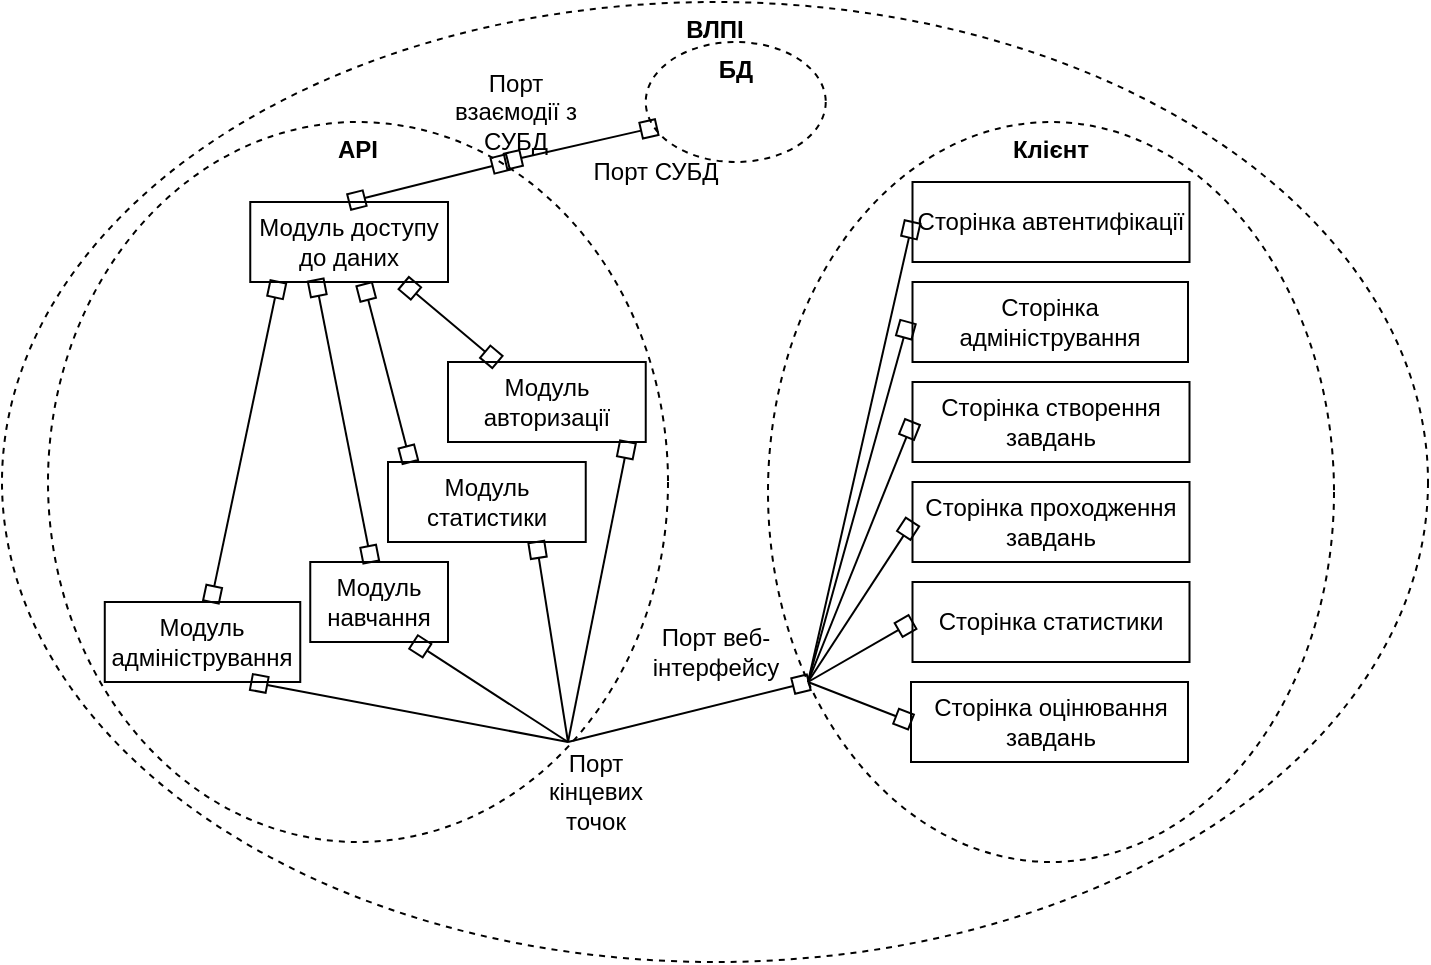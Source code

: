 <mxfile version="15.8.2" type="google"><diagram id="egHEyZzvAaxxdJF3JIZ3" name="Page-1"><mxGraphModel dx="1040" dy="583" grid="0" gridSize="10" guides="1" tooltips="1" connect="1" arrows="1" fold="1" page="1" pageScale="1" pageWidth="827" pageHeight="1169" math="0" shadow="0"><root><mxCell id="0"/><mxCell id="1" parent="0"/><mxCell id="P7YAlMYhCPXLE7pw1wiJ-1" value="&lt;b&gt;ВЛПІ&lt;/b&gt;" style="ellipse;whiteSpace=wrap;html=1;dashed=1;verticalAlign=top;" parent="1" vertex="1"><mxGeometry x="57" y="70" width="713" height="480" as="geometry"/></mxCell><mxCell id="P7YAlMYhCPXLE7pw1wiJ-2" value="&lt;b&gt;API&lt;/b&gt;" style="ellipse;whiteSpace=wrap;html=1;dashed=1;verticalAlign=top;" parent="1" vertex="1"><mxGeometry x="80" y="130" width="310" height="360" as="geometry"/></mxCell><mxCell id="P7YAlMYhCPXLE7pw1wiJ-3" value="&lt;b&gt;Клієнт&lt;br&gt;&lt;/b&gt;" style="ellipse;whiteSpace=wrap;html=1;dashed=1;verticalAlign=top;" parent="1" vertex="1"><mxGeometry x="440" y="130" width="283" height="370" as="geometry"/></mxCell><mxCell id="P7YAlMYhCPXLE7pw1wiJ-4" value="Сторінка автентифікації" style="rounded=0;whiteSpace=wrap;html=1;verticalAlign=middle;" parent="1" vertex="1"><mxGeometry x="512.25" y="160" width="138.5" height="40" as="geometry"/></mxCell><mxCell id="P7YAlMYhCPXLE7pw1wiJ-5" value="Сторінка адміністрування" style="rounded=0;whiteSpace=wrap;html=1;verticalAlign=middle;" parent="1" vertex="1"><mxGeometry x="512.25" y="210" width="137.75" height="40" as="geometry"/></mxCell><mxCell id="P7YAlMYhCPXLE7pw1wiJ-6" value="Сторінка створення завдань" style="rounded=0;whiteSpace=wrap;html=1;verticalAlign=middle;" parent="1" vertex="1"><mxGeometry x="512.25" y="260" width="138.5" height="40" as="geometry"/></mxCell><mxCell id="P7YAlMYhCPXLE7pw1wiJ-7" value="Сторінка проходження завдань" style="rounded=0;whiteSpace=wrap;html=1;verticalAlign=middle;" parent="1" vertex="1"><mxGeometry x="512.25" y="310" width="138.5" height="40" as="geometry"/></mxCell><mxCell id="P7YAlMYhCPXLE7pw1wiJ-8" value="Сторінка статистики" style="rounded=0;whiteSpace=wrap;html=1;verticalAlign=middle;" parent="1" vertex="1"><mxGeometry x="512.25" y="360" width="138.5" height="40" as="geometry"/></mxCell><mxCell id="P7YAlMYhCPXLE7pw1wiJ-9" value="Сторінка оцінювання завдань" style="rounded=0;whiteSpace=wrap;html=1;verticalAlign=middle;" parent="1" vertex="1"><mxGeometry x="511.5" y="410" width="138.5" height="40" as="geometry"/></mxCell><mxCell id="P7YAlMYhCPXLE7pw1wiJ-10" value="Модуль доступу до даних" style="rounded=0;whiteSpace=wrap;html=1;verticalAlign=middle;" parent="1" vertex="1"><mxGeometry x="181.13" y="170" width="98.87" height="40" as="geometry"/></mxCell><mxCell id="P7YAlMYhCPXLE7pw1wiJ-11" value="Модуль авторизації" style="rounded=0;whiteSpace=wrap;html=1;verticalAlign=middle;" parent="1" vertex="1"><mxGeometry x="280" y="250" width="98.87" height="40" as="geometry"/></mxCell><mxCell id="P7YAlMYhCPXLE7pw1wiJ-12" value="Модуль статистики" style="rounded=0;whiteSpace=wrap;html=1;verticalAlign=middle;" parent="1" vertex="1"><mxGeometry x="250" y="300" width="98.87" height="40" as="geometry"/></mxCell><mxCell id="P7YAlMYhCPXLE7pw1wiJ-13" value="Модуль навчання" style="rounded=0;whiteSpace=wrap;html=1;verticalAlign=middle;" parent="1" vertex="1"><mxGeometry x="211.13" y="350" width="68.87" height="40" as="geometry"/></mxCell><mxCell id="P7YAlMYhCPXLE7pw1wiJ-14" value="Модуль адміністрування" style="rounded=0;whiteSpace=wrap;html=1;verticalAlign=middle;" parent="1" vertex="1"><mxGeometry x="108.39" y="370" width="97.74" height="40" as="geometry"/></mxCell><mxCell id="P7YAlMYhCPXLE7pw1wiJ-16" value="" style="endArrow=box;html=1;rounded=0;startArrow=box;startFill=0;exitX=0.142;exitY=0.998;exitDx=0;exitDy=0;endFill=0;exitPerimeter=0;" parent="1" source="P7YAlMYhCPXLE7pw1wiJ-10" target="P7YAlMYhCPXLE7pw1wiJ-14" edge="1"><mxGeometry width="50" height="50" relative="1" as="geometry"><mxPoint x="160" y="290" as="sourcePoint"/><mxPoint x="210" y="240" as="targetPoint"/></mxGeometry></mxCell><mxCell id="P7YAlMYhCPXLE7pw1wiJ-17" value="" style="endArrow=box;html=1;rounded=0;startArrow=box;startFill=0;endFill=0;exitX=0.331;exitY=0.976;exitDx=0;exitDy=0;exitPerimeter=0;" parent="1" source="P7YAlMYhCPXLE7pw1wiJ-10" target="P7YAlMYhCPXLE7pw1wiJ-13" edge="1"><mxGeometry width="50" height="50" relative="1" as="geometry"><mxPoint x="240.565" y="220" as="sourcePoint"/><mxPoint x="220" y="250" as="targetPoint"/></mxGeometry></mxCell><mxCell id="P7YAlMYhCPXLE7pw1wiJ-18" value="" style="endArrow=box;html=1;rounded=0;startArrow=box;startFill=0;exitX=0.576;exitY=1.029;exitDx=0;exitDy=0;endFill=0;exitPerimeter=0;entryX=0.113;entryY=-0.001;entryDx=0;entryDy=0;entryPerimeter=0;" parent="1" source="P7YAlMYhCPXLE7pw1wiJ-10" target="P7YAlMYhCPXLE7pw1wiJ-12" edge="1"><mxGeometry width="50" height="50" relative="1" as="geometry"><mxPoint x="250.565" y="230" as="sourcePoint"/><mxPoint x="230" y="260" as="targetPoint"/></mxGeometry></mxCell><mxCell id="P7YAlMYhCPXLE7pw1wiJ-19" value="" style="endArrow=box;html=1;rounded=0;startArrow=box;startFill=0;exitX=0.776;exitY=1.014;exitDx=0;exitDy=0;endFill=0;exitPerimeter=0;entryX=0.25;entryY=0;entryDx=0;entryDy=0;" parent="1" source="P7YAlMYhCPXLE7pw1wiJ-10" target="P7YAlMYhCPXLE7pw1wiJ-11" edge="1"><mxGeometry width="50" height="50" relative="1" as="geometry"><mxPoint x="260.565" y="240" as="sourcePoint"/><mxPoint x="240" y="270" as="targetPoint"/></mxGeometry></mxCell><mxCell id="P7YAlMYhCPXLE7pw1wiJ-20" value="" style="endArrow=box;html=1;rounded=0;startArrow=none;startFill=0;endFill=0;entryX=0.75;entryY=1;entryDx=0;entryDy=0;" parent="1" target="P7YAlMYhCPXLE7pw1wiJ-13" edge="1"><mxGeometry width="50" height="50" relative="1" as="geometry"><mxPoint x="340" y="440" as="sourcePoint"/><mxPoint x="251.625" y="360.0" as="targetPoint"/></mxGeometry></mxCell><mxCell id="P7YAlMYhCPXLE7pw1wiJ-21" value="" style="endArrow=box;html=1;rounded=0;startArrow=none;startFill=0;endFill=0;entryX=0.75;entryY=1;entryDx=0;entryDy=0;" parent="1" target="P7YAlMYhCPXLE7pw1wiJ-14" edge="1"><mxGeometry width="50" height="50" relative="1" as="geometry"><mxPoint x="340" y="440" as="sourcePoint"/><mxPoint x="272.783" y="400.0" as="targetPoint"/></mxGeometry></mxCell><mxCell id="P7YAlMYhCPXLE7pw1wiJ-22" value="" style="endArrow=box;html=1;rounded=0;startArrow=none;startFill=0;endFill=0;entryX=0.75;entryY=1;entryDx=0;entryDy=0;" parent="1" target="P7YAlMYhCPXLE7pw1wiJ-12" edge="1"><mxGeometry width="50" height="50" relative="1" as="geometry"><mxPoint x="340" y="440" as="sourcePoint"/><mxPoint x="191.695" y="420.0" as="targetPoint"/></mxGeometry></mxCell><mxCell id="P7YAlMYhCPXLE7pw1wiJ-23" value="" style="endArrow=box;html=1;rounded=0;startArrow=none;startFill=0;endFill=0;entryX=0.91;entryY=1;entryDx=0;entryDy=0;entryPerimeter=0;" parent="1" target="P7YAlMYhCPXLE7pw1wiJ-11" edge="1"><mxGeometry width="50" height="50" relative="1" as="geometry"><mxPoint x="340" y="440" as="sourcePoint"/><mxPoint x="334.153" y="350.0" as="targetPoint"/></mxGeometry></mxCell><mxCell id="P7YAlMYhCPXLE7pw1wiJ-24" value="Порт кінцевих точок" style="text;html=1;strokeColor=none;fillColor=none;align=center;verticalAlign=middle;whiteSpace=wrap;rounded=0;" parent="1" vertex="1"><mxGeometry x="328.87" y="450" width="50" height="30" as="geometry"/></mxCell><mxCell id="P7YAlMYhCPXLE7pw1wiJ-25" value="" style="endArrow=box;html=1;rounded=0;startArrow=none;startFill=0;endFill=0;entryX=0.072;entryY=0.757;entryDx=0;entryDy=0;entryPerimeter=0;" parent="1" target="P7YAlMYhCPXLE7pw1wiJ-3" edge="1"><mxGeometry width="50" height="50" relative="1" as="geometry"><mxPoint x="340" y="440" as="sourcePoint"/><mxPoint x="334.152" y="350" as="targetPoint"/></mxGeometry></mxCell><mxCell id="P7YAlMYhCPXLE7pw1wiJ-26" value="Порт веб-інтерфейсу" style="text;html=1;strokeColor=none;fillColor=none;align=center;verticalAlign=middle;whiteSpace=wrap;rounded=0;" parent="1" vertex="1"><mxGeometry x="378.87" y="380" width="70" height="30" as="geometry"/></mxCell><mxCell id="P7YAlMYhCPXLE7pw1wiJ-27" value="" style="endArrow=box;html=1;rounded=0;startArrow=none;startFill=0;endFill=0;entryX=0;entryY=0.5;entryDx=0;entryDy=0;" parent="1" target="P7YAlMYhCPXLE7pw1wiJ-4" edge="1"><mxGeometry width="50" height="50" relative="1" as="geometry"><mxPoint x="460" y="410" as="sourcePoint"/><mxPoint x="470.376" y="420.09" as="targetPoint"/></mxGeometry></mxCell><mxCell id="P7YAlMYhCPXLE7pw1wiJ-28" value="" style="endArrow=box;html=1;rounded=0;startArrow=none;startFill=0;endFill=0;" parent="1" edge="1"><mxGeometry width="50" height="50" relative="1" as="geometry"><mxPoint x="460" y="410" as="sourcePoint"/><mxPoint x="510" y="230" as="targetPoint"/></mxGeometry></mxCell><mxCell id="P7YAlMYhCPXLE7pw1wiJ-29" value="" style="endArrow=box;html=1;rounded=0;startArrow=none;startFill=0;endFill=0;entryX=0;entryY=0.5;entryDx=0;entryDy=0;" parent="1" target="P7YAlMYhCPXLE7pw1wiJ-6" edge="1"><mxGeometry width="50" height="50" relative="1" as="geometry"><mxPoint x="460" y="410" as="sourcePoint"/><mxPoint x="520" y="240" as="targetPoint"/></mxGeometry></mxCell><mxCell id="P7YAlMYhCPXLE7pw1wiJ-30" value="" style="endArrow=box;html=1;rounded=0;startArrow=none;startFill=0;endFill=0;entryX=0;entryY=0.5;entryDx=0;entryDy=0;" parent="1" target="P7YAlMYhCPXLE7pw1wiJ-7" edge="1"><mxGeometry width="50" height="50" relative="1" as="geometry"><mxPoint x="460" y="410" as="sourcePoint"/><mxPoint x="522.25" y="290" as="targetPoint"/></mxGeometry></mxCell><mxCell id="P7YAlMYhCPXLE7pw1wiJ-31" value="" style="endArrow=box;html=1;rounded=0;startArrow=none;startFill=0;endFill=0;entryX=0;entryY=0.5;entryDx=0;entryDy=0;" parent="1" target="P7YAlMYhCPXLE7pw1wiJ-8" edge="1"><mxGeometry width="50" height="50" relative="1" as="geometry"><mxPoint x="460" y="410" as="sourcePoint"/><mxPoint x="522.25" y="340" as="targetPoint"/></mxGeometry></mxCell><mxCell id="P7YAlMYhCPXLE7pw1wiJ-32" value="" style="endArrow=box;html=1;rounded=0;startArrow=none;startFill=0;endFill=0;entryX=0;entryY=0.5;entryDx=0;entryDy=0;" parent="1" target="P7YAlMYhCPXLE7pw1wiJ-9" edge="1"><mxGeometry width="50" height="50" relative="1" as="geometry"><mxPoint x="460" y="410" as="sourcePoint"/><mxPoint x="522.25" y="390" as="targetPoint"/></mxGeometry></mxCell><mxCell id="Lz1RLAYAUCB4o_PORJwx-1" value="&lt;b&gt;БД&lt;br&gt;&lt;/b&gt;" style="ellipse;whiteSpace=wrap;html=1;dashed=1;verticalAlign=top;" vertex="1" parent="1"><mxGeometry x="378.87" y="90" width="90" height="60" as="geometry"/></mxCell><mxCell id="Lz1RLAYAUCB4o_PORJwx-2" value="" style="endArrow=box;html=1;rounded=0;startArrow=box;startFill=0;exitX=0.061;exitY=0.709;exitDx=0;exitDy=0;endFill=0;exitPerimeter=0;entryX=0.738;entryY=0.055;entryDx=0;entryDy=0;entryPerimeter=0;" edge="1" parent="1" source="Lz1RLAYAUCB4o_PORJwx-1" target="P7YAlMYhCPXLE7pw1wiJ-2"><mxGeometry width="50" height="50" relative="1" as="geometry"><mxPoint x="267.853" y="220.56" as="sourcePoint"/><mxPoint x="314.717" y="260" as="targetPoint"/></mxGeometry></mxCell><mxCell id="Lz1RLAYAUCB4o_PORJwx-3" value="" style="endArrow=box;html=1;rounded=0;startArrow=box;startFill=0;endFill=0;entryX=0.5;entryY=0;entryDx=0;entryDy=0;" edge="1" parent="1" target="P7YAlMYhCPXLE7pw1wiJ-10"><mxGeometry width="50" height="50" relative="1" as="geometry"><mxPoint x="310" y="150" as="sourcePoint"/><mxPoint x="318.78" y="159.8" as="targetPoint"/></mxGeometry></mxCell><mxCell id="Lz1RLAYAUCB4o_PORJwx-4" value="Порт взаємодії з СУБД" style="text;html=1;strokeColor=none;fillColor=none;align=center;verticalAlign=middle;whiteSpace=wrap;rounded=0;" vertex="1" parent="1"><mxGeometry x="278.87" y="110" width="70" height="30" as="geometry"/></mxCell><mxCell id="Lz1RLAYAUCB4o_PORJwx-5" value="Порт&amp;nbsp;СУБД" style="text;html=1;strokeColor=none;fillColor=none;align=center;verticalAlign=middle;whiteSpace=wrap;rounded=0;" vertex="1" parent="1"><mxGeometry x="348.87" y="140" width="70" height="30" as="geometry"/></mxCell></root></mxGraphModel></diagram></mxfile>